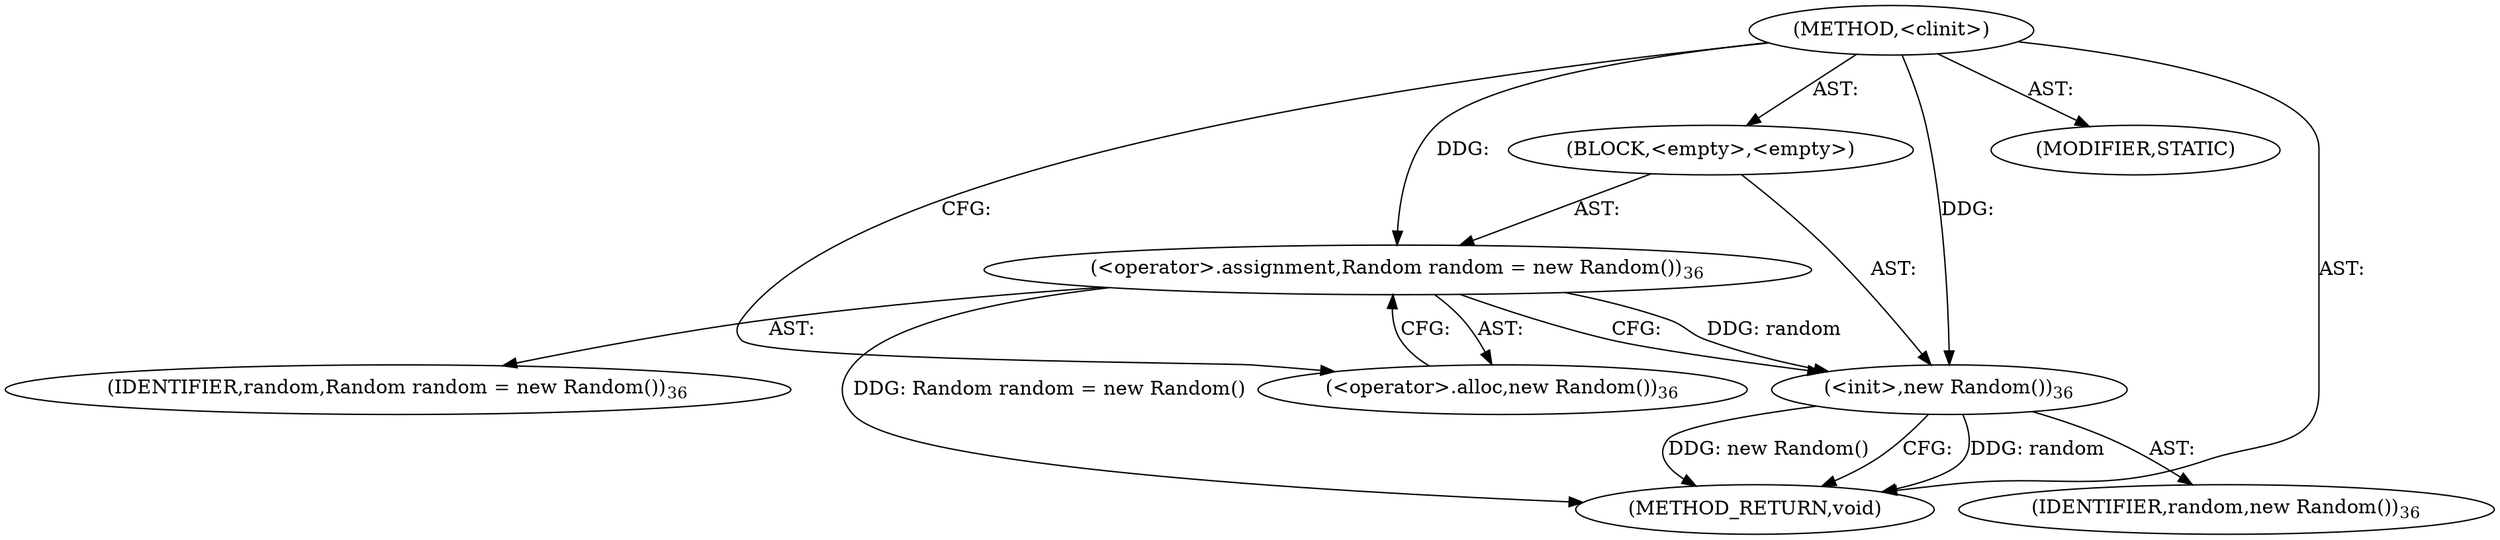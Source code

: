 digraph "&lt;clinit&gt;" {  
"179" [label = <(METHOD,&lt;clinit&gt;)> ]
"180" [label = <(BLOCK,&lt;empty&gt;,&lt;empty&gt;)> ]
"181" [label = <(&lt;operator&gt;.assignment,Random random = new Random())<SUB>36</SUB>> ]
"182" [label = <(IDENTIFIER,random,Random random = new Random())<SUB>36</SUB>> ]
"183" [label = <(&lt;operator&gt;.alloc,new Random())<SUB>36</SUB>> ]
"184" [label = <(&lt;init&gt;,new Random())<SUB>36</SUB>> ]
"20" [label = <(IDENTIFIER,random,new Random())<SUB>36</SUB>> ]
"185" [label = <(MODIFIER,STATIC)> ]
"186" [label = <(METHOD_RETURN,void)> ]
  "179" -> "180"  [ label = "AST: "] 
  "179" -> "185"  [ label = "AST: "] 
  "179" -> "186"  [ label = "AST: "] 
  "180" -> "181"  [ label = "AST: "] 
  "180" -> "184"  [ label = "AST: "] 
  "181" -> "182"  [ label = "AST: "] 
  "181" -> "183"  [ label = "AST: "] 
  "184" -> "20"  [ label = "AST: "] 
  "181" -> "184"  [ label = "CFG: "] 
  "184" -> "186"  [ label = "CFG: "] 
  "183" -> "181"  [ label = "CFG: "] 
  "179" -> "183"  [ label = "CFG: "] 
  "181" -> "186"  [ label = "DDG: Random random = new Random()"] 
  "184" -> "186"  [ label = "DDG: random"] 
  "184" -> "186"  [ label = "DDG: new Random()"] 
  "179" -> "181"  [ label = "DDG: "] 
  "181" -> "184"  [ label = "DDG: random"] 
  "179" -> "184"  [ label = "DDG: "] 
}
